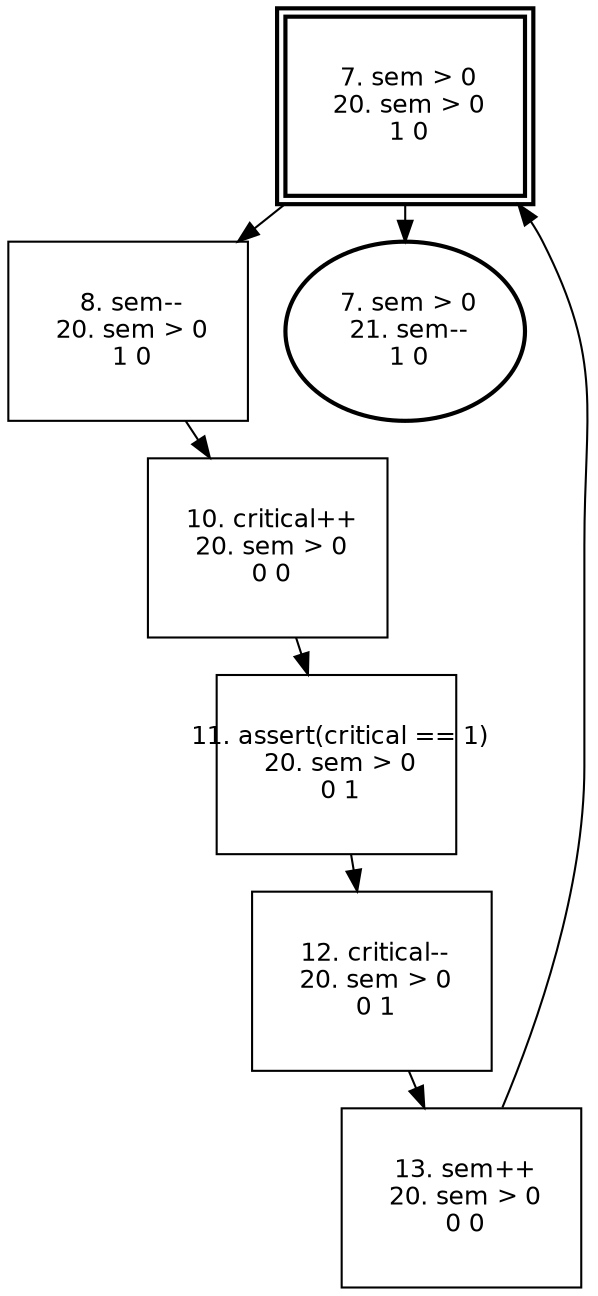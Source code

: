digraph "" {
  graph [size="16,12",ranksep=.25];               
  node [shape=box,fontname=Helvetica,fontsize=12];
  node [width=1.6,height=1.2,fixedsize=true];     
 0 [label=" 7. sem > 0\n 20. sem > 0\n 1 0\n" peripheries = 2  style = bold ];
 1 [label=" 8. sem--\n 20. sem > 0\n 1 0\n"];
 2 [label=" 10. critical++\n 20. sem > 0\n 0 0\n"];
 3 [label=" 11. assert(critical == 1)\n 20. sem > 0\n 0 1\n"];
 4 [label=" 12. critical--\n 20. sem > 0\n 0 1\n"];
 5 [label=" 13. sem++\n 20. sem > 0\n 0 0\n"];
 6 [label=" 7. sem > 0\n 21. sem--\n 1 0\n" shape = ellipse  style = bold ];
 0 -> 1;
 1 -> 2;
 2 -> 3;
 3 -> 4;
 4 -> 5;
 5 -> 0;
 0 -> 6;
}
